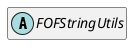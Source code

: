 @startuml
set namespaceSeparator \\
hide members
hide << alias >> circle

abstract class FOFStringUtils
@enduml
